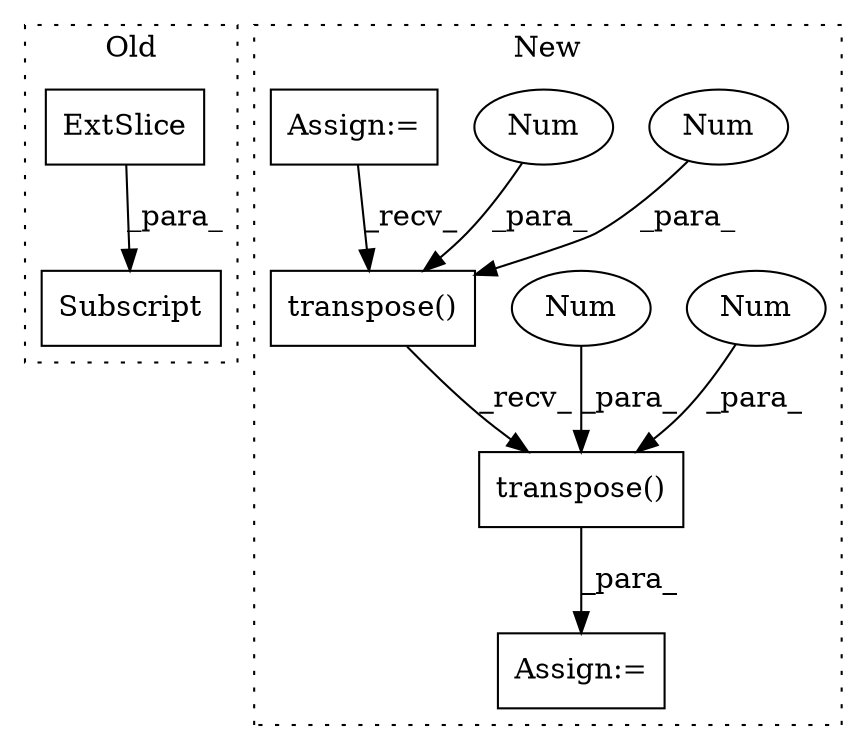digraph G {
subgraph cluster0 {
1 [label="Subscript" a="63" s="8803,0" l="19,0" shape="box"];
6 [label="ExtSlice" a="85" s="8803" l="8" shape="box"];
label = "Old";
style="dotted";
}
subgraph cluster1 {
2 [label="transpose()" a="75" s="9609,9625" l="12,1" shape="box"];
3 [label="Num" a="76" s="9621" l="1" shape="ellipse"];
4 [label="Num" a="76" s="9624" l="1" shape="ellipse"];
5 [label="Assign:=" a="68" s="9882" l="3" shape="box"];
7 [label="transpose()" a="75" s="9849,9867" l="14,1" shape="box"];
8 [label="Num" a="76" s="9863" l="1" shape="ellipse"];
9 [label="Num" a="76" s="9866" l="1" shape="ellipse"];
10 [label="Assign:=" a="68" s="9555" l="3" shape="box"];
label = "New";
style="dotted";
}
2 -> 7 [label="_recv_"];
3 -> 2 [label="_para_"];
4 -> 2 [label="_para_"];
6 -> 1 [label="_para_"];
7 -> 5 [label="_para_"];
8 -> 7 [label="_para_"];
9 -> 7 [label="_para_"];
10 -> 2 [label="_recv_"];
}